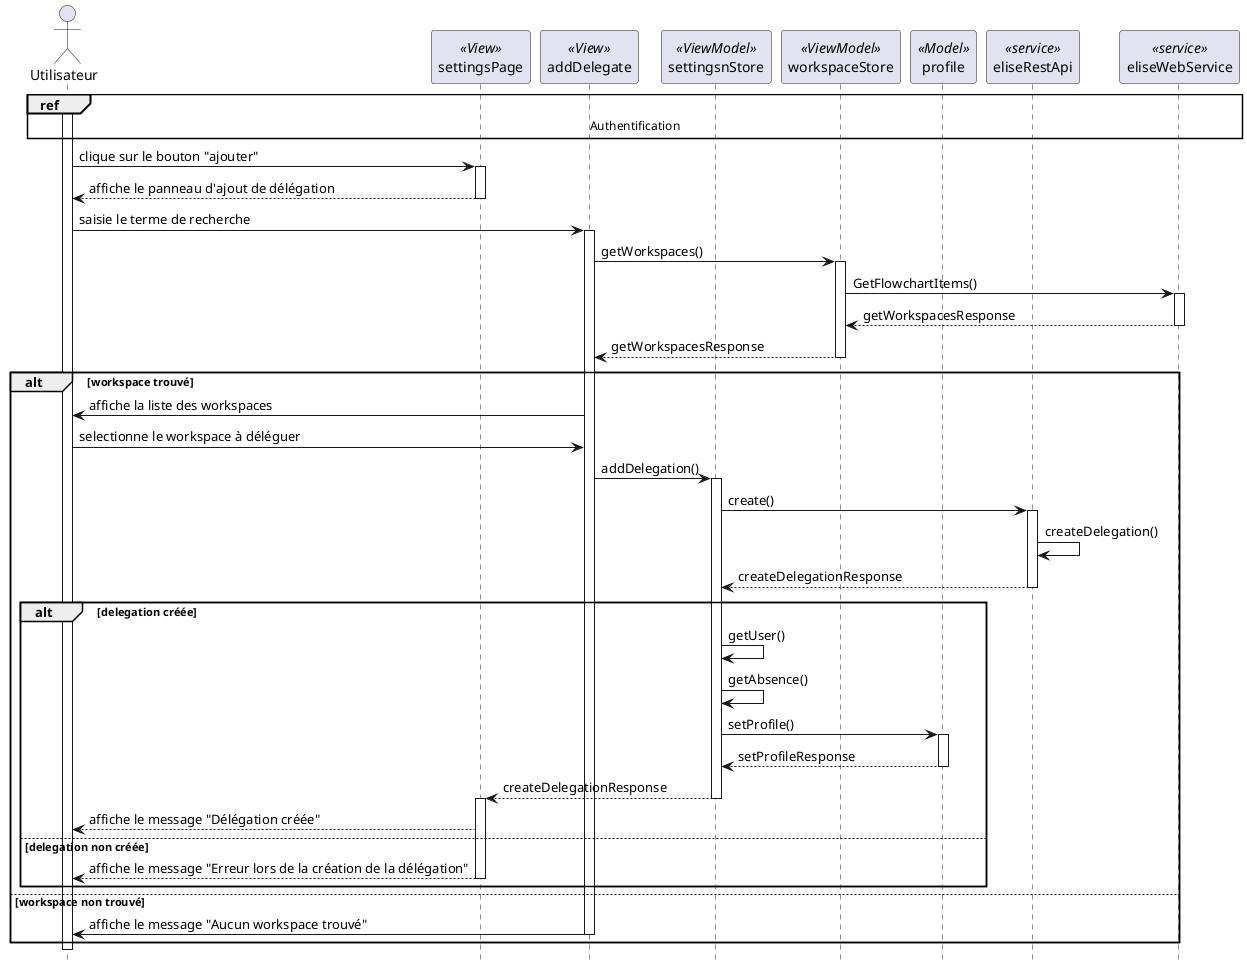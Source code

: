 @startuml sequence_search_affect_delegation

hide footbox


actor "Utilisateur" as user
participant "settingsPage" as settingsPage << View >>
participant "addDelegate" as delegate << View >>
participant "settingsnStore" as settingsnStore << ViewModel >>
participant "workspaceStore" as workspaceStore << ViewModel >>
participant "profile" as profile << Model >>
participant "eliseRestApi" as eliseRestApi << service >>
participant "eliseWebService" as es << service >>
ref over user,settingsPage,profile,settingsnStore,es,workspaceStore,eliseRestApi : Authentification

activate user
user -> settingsPage : clique sur le bouton "ajouter"
activate settingsPage
settingsPage --> user : affiche le panneau d'ajout de délégation
deactivate settingsPage
user -> delegate : saisie le terme de recherche 
activate delegate
delegate -> workspaceStore : getWorkspaces()
activate workspaceStore
workspaceStore -> es : GetFlowchartItems()
activate es
es --> workspaceStore : getWorkspacesResponse
deactivate es
workspaceStore --> delegate : getWorkspacesResponse
deactivate workspaceStore
alt workspace trouvé
    delegate -> user : affiche la liste des workspaces
    user -> delegate : selectionne le workspace à déléguer
    delegate -> settingsnStore : addDelegation()
    activate settingsnStore
    settingsnStore -> eliseRestApi : create()
    activate eliseRestApi
    eliseRestApi -> eliseRestApi : createDelegation()
    eliseRestApi --> settingsnStore : createDelegationResponse
    deactivate eliseRestApi
    alt delegation créée
        settingsnStore -> settingsnStore : getUser()
        settingsnStore -> settingsnStore : getAbsence()
        settingsnStore -> profile : setProfile()
        activate profile
        profile --> settingsnStore : setProfileResponse
        deactivate profile
        settingsnStore --> settingsPage : createDelegationResponse
        deactivate settingsnStore
        activate settingsPage
        settingsPage --> user : affiche le message "Délégation créée"
    else delegation non créée
        settingsPage --> user : affiche le message "Erreur lors de la création de la délégation"
        deactivate settingsPage
    end 
else workspace non trouvé
    delegate -> user : affiche le message "Aucun workspace trouvé"
    deactivate delegate

end
deactivate user
